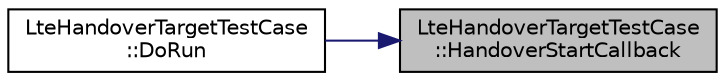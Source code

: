digraph "LteHandoverTargetTestCase::HandoverStartCallback"
{
 // LATEX_PDF_SIZE
  edge [fontname="Helvetica",fontsize="10",labelfontname="Helvetica",labelfontsize="10"];
  node [fontname="Helvetica",fontsize="10",shape=record];
  rankdir="RL";
  Node1 [label="LteHandoverTargetTestCase\l::HandoverStartCallback",height=0.2,width=0.4,color="black", fillcolor="grey75", style="filled", fontcolor="black",tooltip="Triggers when an eNodeB starts a handover and then verifies that the handover has the right source an..."];
  Node1 -> Node2 [dir="back",color="midnightblue",fontsize="10",style="solid",fontname="Helvetica"];
  Node2 [label="LteHandoverTargetTestCase\l::DoRun",height=0.2,width=0.4,color="black", fillcolor="white", style="filled",URL="$class_lte_handover_target_test_case.html#adc2ffaf5e89accdbf70756ad9a92ce2c",tooltip="Run a simulation of a micro-cell network using the parameters provided to the constructor function."];
}
